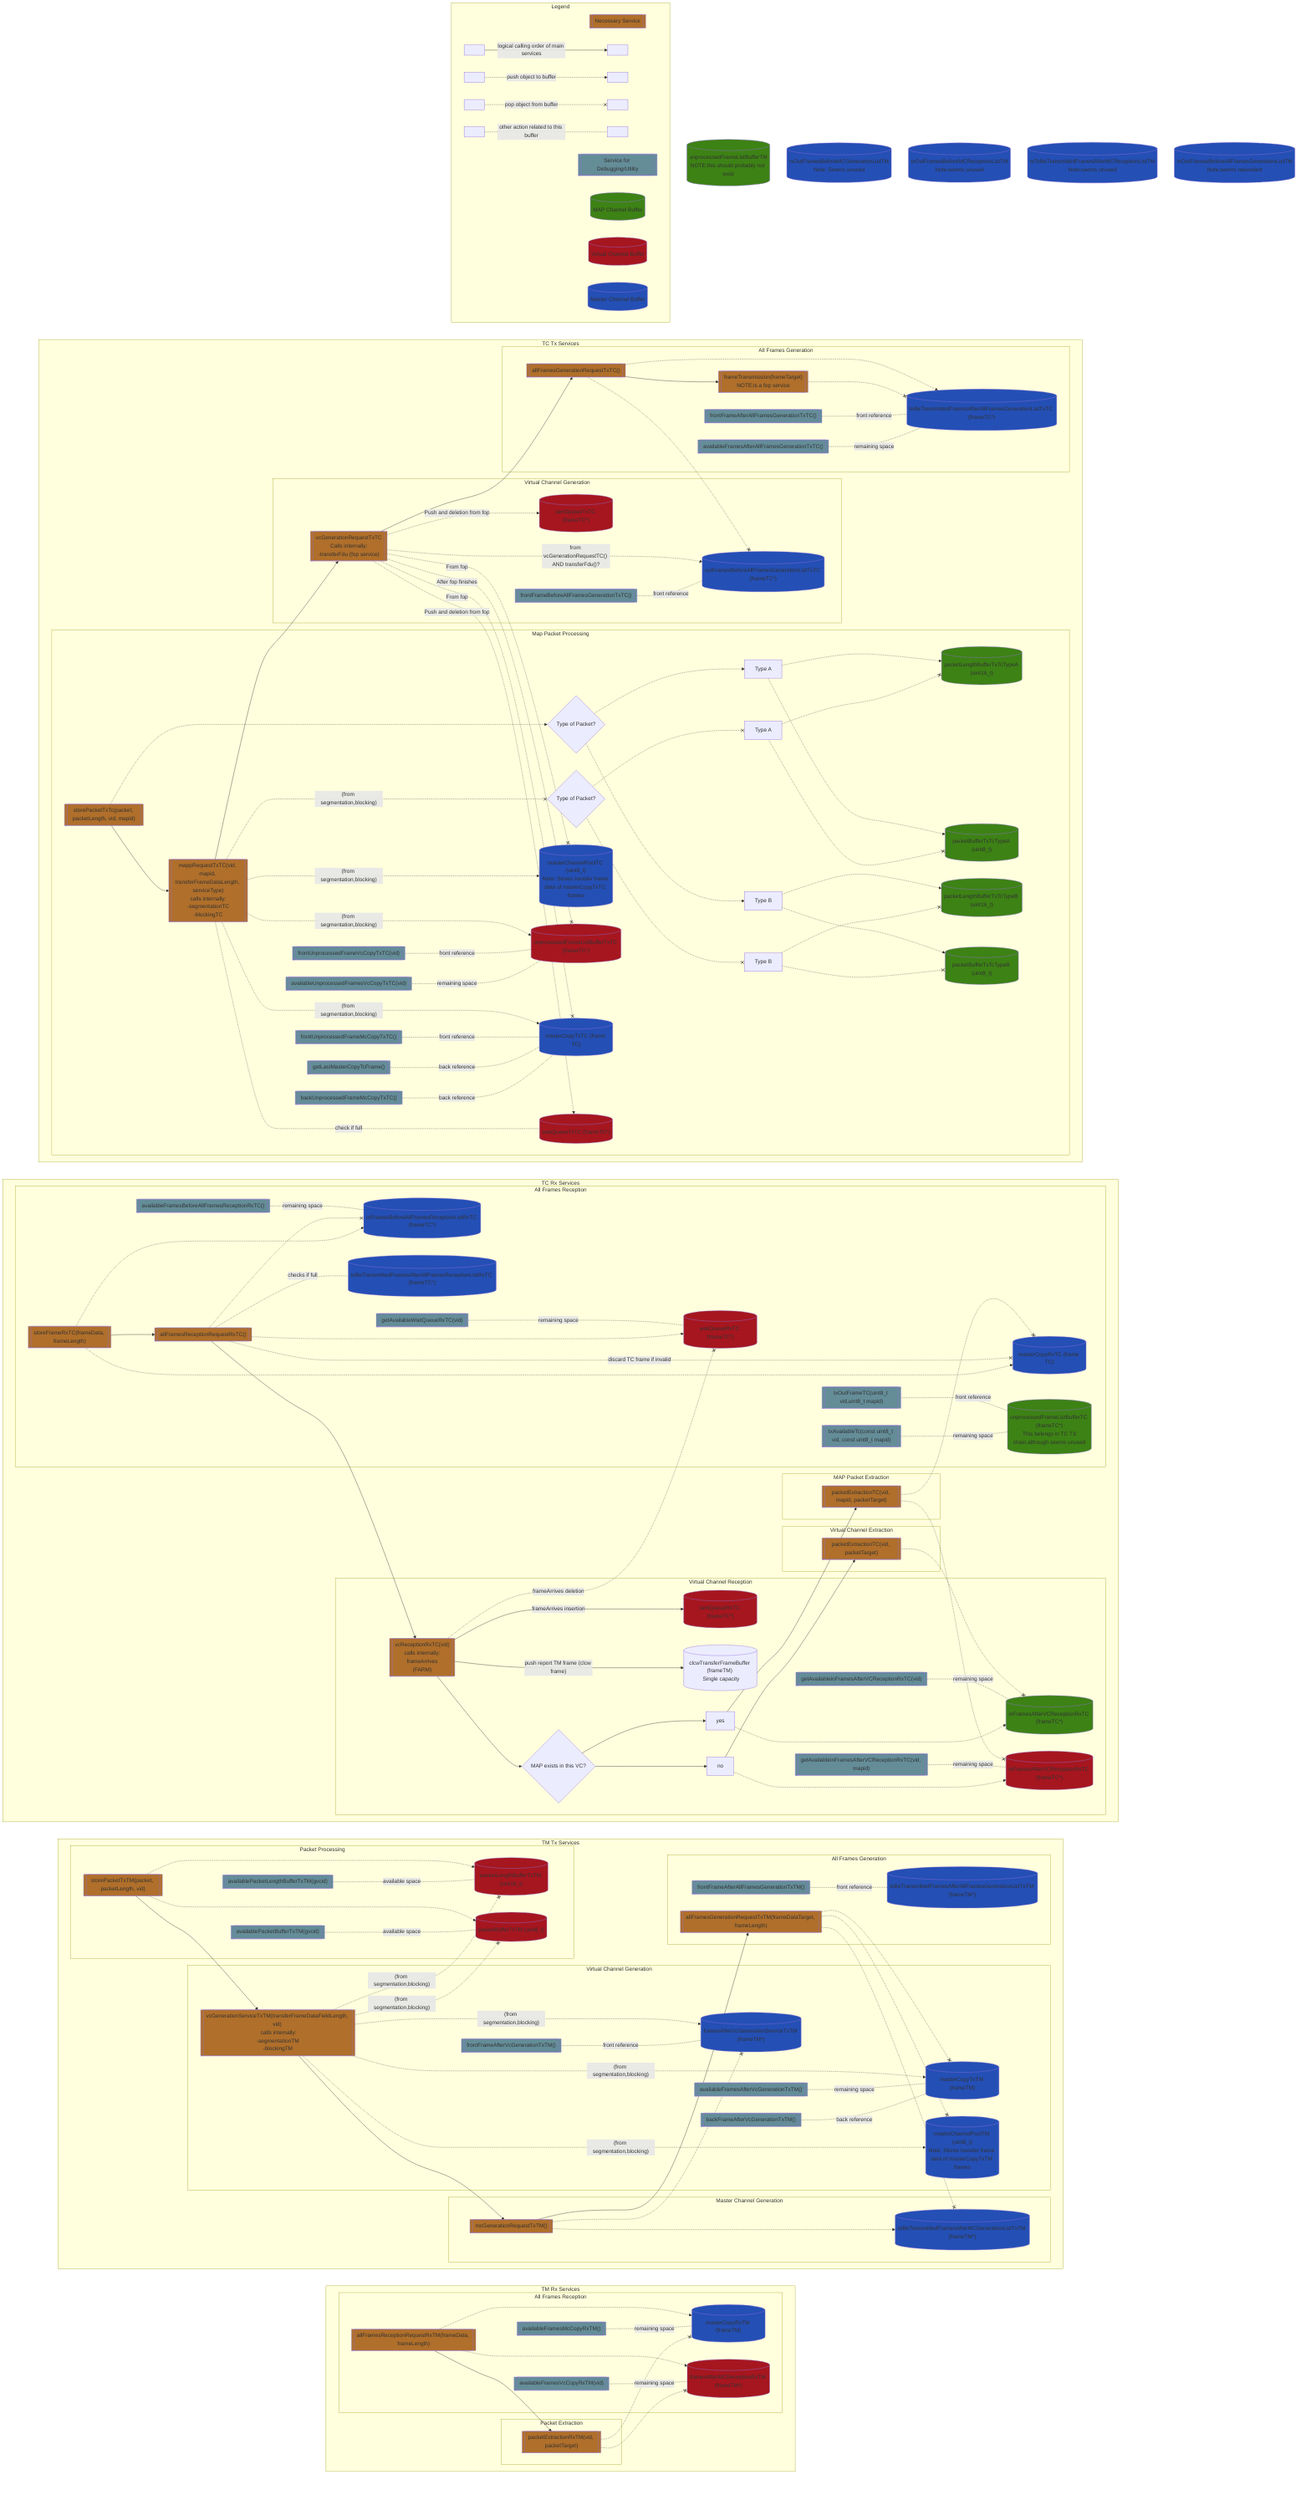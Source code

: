 flowchart TB
    subgraph A["TC Tx Services"]
        subgraph A1 ["Map Packet Processing"]
            A1s1[["storePacketTxTc(packet, packetLength, vid, mapid)"]]
            A1s2[["mappRequestTxTC(vid, mapid, transferFrameDataLength, serviceType)<br>calls internally:<br>-segmentationTC<br>-blockingTC"]]
            A1s3[["frontUnprocessedFrameMcCopyTxTC()"]]
            A1s4[["getLastMasterCopyTcFrame()"]]
            A1s5[["frontUnprocessedFrameVcCopyTxTC(vid)"]]
            A1s6[["backUnprocessedFrameMcCopyTxTC()"]]
            A1s7[["availableUnprocessedFramesVcCopyTxTC(vid)"]]

            A1s1 --> A1s2
            A1s1 -.-> A1r1{"Type of Packet?"}
            A1r1 -.-> A1r2["Type A"] & A1r3["Type B"]
            A1r2 -.-> map4 & map5
            A1r3 -.-> map6 & map7
            A1s2 -..-x|"(from segmentation,blocking)"| A1r4{"Type of Packet?"}
            A1r4 -.-x A1r5["Type A"] & A1r6["Type B"]
            A1r5 -.-x map4 & map5
            A1r6 -.-x map6 & map7
            A1s2 -.->|"(from segmentation,blocking)"| master16
            A1s2 -.->|"(from segmentation,blocking)"| vc7
            A1s2 -.->|"(from segmentation,blocking)"| master12
            A1s2 -.check if full.-vc2
                        A1s3 -.front reference.-master12
            A1s4 -.back reference.-master12
            A1s5 -.front reference.-vc7
            A1s6 -.back reference.-master12
            A1s7 -.remaining space.-vc7
        end

        subgraph A2 ["Virtual Channel Generation"]
            A2s1[["vcGenerationRequestTxTC<br>Calls internally:<br>-transferFdu (fop service)"]]
            A2s2[["frontFrameBeforeAllFramesGenerationTxTC()"]]

            A1s2 --> A2s1
            A2s1 -.->|"Push and deletion from fop"| vc2
            A2s1 -.->|"Push and deletion from fop"| vc4
            A2s1 -.-x|"From fop"| master12
            A2s1 -.-x|"From fop"| master16
            A2s1 -.-x|"After fop finishes"| vc7
            A2s1 -.->|"from vcGenerationRequestTC() AND transferFdu()?"| master1
            A2s2 -.-|"front reference"| master1
        end

        subgraph A3 ["All Frames Generation"]
            A3s1[["allFramesGenerationRequestTxTC()"]]
            A3s2[["frameTransmission(frameTarget)<br>NOTE:is a fop service"]]
            A3s3[["frontFrameAfterAllFramesGenerationTxTC()"]]
            A3s4[["availableFramesAfterAllFramesGenerationTxTC()"]]

            A2s1 --> A3s1 --> A3s2
            A3s1 -.-x master1
            A3s1 -.-> master2
            A3s2 -.-x master2
            A3s3 -.-|"front reference"| master2
            A3s4 -.-|"remaining space"| master2
        end
    end

    subgraph B ["TC Rx Services"]
        subgraph B1["All Frames Reception"]
            B1s1[["storeFrameRxTC(frameData, frameLength)"]]
            B1s2[["allFramesReceptionRequestRxTC()"]]
            B1s4[["txAvailableTc(const uint8_t vid, const uint8_t mapid)"]]
            B1s5[["txOutFrameTC(uint8_t vid,uint8_t mapid)"]]
            B1s6[["availableFramesBeforeAllFramesReceptionRxTC()"]]
            B1s7[["getAvailableWaitQueueRxTC(vid)"]]

            B1s1 -->B1s2
            B1s1 -.->master14 & master9
            B1s2 -..-x|"discard TC frame if invalid"| master14
            B1s2 -.-xmaster9
            B1s2 -.->vc3
            B1s4 -.remaining space.-map1
            B1s5 -.front reference.-map1
            B1s6 -.remaining space.-master9
            B1s2 -.checks if full.-master10
            B1s7 -..-|"remaining space"| vc3
        end

        subgraph B2["Virtual Channel Reception"]
            B2s1[["vcReceptionRxTC(vid)<br>calls internally:<br>frameArrives<br>(FARM)"]]
            B2s2[["getAvailableinFramesAfterVCReceptionRxTC(vid)"]]
            B2s3[["getAvailableinFramesAfterVCReceptionRxTC(vid, mapid)"]]

            B1s2 --> B2s1
            B2s1 --->|"frameArrives insertion"| vc5
            B2s1 --->|"push report TM frame (clcw frame)"| service1
            B2s1 --> B3r1{"MAP exists in this VC?"}
            B3r1 --> B3r2["yes"] & B3r3["no"]
            B3r2 -.-> map3
            B3r3 -.-> vc6
            B2s1 -..-x|"frameArrives deletion"| vc3
            B2s2 -.-|"remaining space"| map3
            B2s3 -.-|"remaining space"| vc6
        end

        subgraph B3["Virtual Channel Extraction"]
            B3s1[["packetExtractionTC(vid, packetTarget)"]]

            B3r3 --> B3s1
            B3s1 -.-x map3
        end

        subgraph B4["MAP Packet Extraction"]
            B4s1[["packetExtractionTC(vid, mapid, packetTarget)"]]

            B3r2 --> B4s1
            B4s1 -.-x vc6
            B4s1 -.-x master14
        end
    end

    subgraph C ["TM Tx Services"]
        subgraph C1["Packet Processing"]
            C1s1[["storePacketTxTM(packet, packetLength, vid)"]]
            C1s2[["availablePacketLengthBufferTxTM(gvcid)"]]
            C1s3[["availablePacketBufferTxTM(gvcid)"]]

            C1s1 -.-> vc8 & vc9
            C1s2 -.-|"available space"| vc8
            C1s3 -.-|"available space"| vc9
        end

        subgraph C2["Virtual Channel Generation"]
            C2s1[["vcGenerationServiceTxTM(transferFrameDataFieldLength, vid) <br> calls internally:<br>-segmentationTM<br>-blockingTM"]]
            C2s2[["availableFramesAfterVcGenerationTxTM()"]]
            C2s3[["backFrameAfterVcGenerationTxTM()"]]
            C2s4[["frontFrameAfterVcGenerationTxTM()"]]
            C1s1 --> C2s1
            C2s1 -.-x|"(from segmentation,blocking)"| vc8 & vc9
            C2s1 -.->|"(from segmentation,blocking)"| master13 & master11 & master17
            C2s2 -.-|"remaining space"| master13
            C2s3 -.-|"back reference"| master13
            C2s4 -.-|"front reference"| master11
        end

        subgraph C3["Master Channel Generation"]
            C3s1[["mcGenerationRequestTxTM()"]]

            C2s1 --> C3s1
            C3s1 -.-> master4
            C3s1 -.-x master11
        end

        subgraph C4["All Frames Generation"]
            C4s1[["allFramesGenerationRequestTxTM(frameDataTarget, frameLength)"]]
            C4s2[["frontFrameAfterAllFramesGenerationTxTM()"]]

            C3s1 --> C4s1
            C4s1 -.-x master4 & master17 & master13
            C4s2 -.-|"front reference"| master8
        end
    end

    subgraph D["TM Rx Services"]
        subgraph D1["All Frames Reception"]
            D1s1[["allFramesReceptionRequestRxTM(frameData, frameLength)"]]
            D1s2[["availableFramesVcCopyRxTM(vid)"]]
            D1s3[["availableFramesMcCopyRxTM()"]]

            D1s1 -.-> master15 & vc1
            D1s2 -.-|remaining space| vc1
            D1s3 -.-|remaining space| master15
        end

        subgraph D2["Packet Extraction"]
            D2s1[["packetExtractionRxTM(vid, packetTarget)"]]
            D1s1 --> D2s1
            D2s1 -.-x master15 & vc1
        end
    end

    subgraph E["Legend"]
        E1[[Necessary Service]]
        E2[[Service for Debugging/Utility]]
        E3[(MAP Channel Buffer)]
        E4[(Virtual Channel Buffer)]
        E5[(Master Channel Buffer)]

        E6[ ] -->|"logical calling order of main services"| E7[ ]
        E8[ ] -.->|"push object to buffer"| E9[ ]
        E10[ ] -.-x|"pop object from buffer"| E11[ ]
        E12[ ] -.-|"other action related to this buffer"| E13[ ]

        style E1 height:0px;
        style E2 height:0px;
        style E3 height:0px;
        style E4 height:0px;
        style E5 height:0px;
    end

    E~~~A~~~B~~~C~~~D

    map1[("unprocessedFrameListBufferTC (frameTC*)<br> This belongs in TC TX chain,although seems unused")]
    map2[("unprocessedFrameListBufferTM<br>NOTE:this should probably not exist")]
    map3[("inFramesAfterVCReceptionRxTC (frameTC*)")]
    map4[("packetLengthBufferTxTcTypeA (uint16_t)")]
    map5[("packetBufferTxTcTypeA (uint8_t)")]
    map6[("packetLengthBufferTxTcTypeB (uint16_t)")]
    map7[("packetBufferTxTcTypeB (uint8_t)")]

    vc1[("framesAfterMCReceptionRxTM (frameTM*)")]
    vc2[("waitQueueTxTC (frameTC*)")]
    vc3[("waitQueueRxTC (frameTC*)")]
    vc4[("sentQueueTxTC (frameTC*)")]
    vc5[("sentQueueRxTC (frameTC*)")]
    vc6[("inFramesAfterVCReceptionRxTC (frameTC*)")]
    vc7[("unprocessedFrameListBufferTxTC (frameTC*)")]
    vc8[("packetLengthBufferTxTM (uint16_t)")]
    vc9[("packetBufferTxTM (uint8_t)")]

    master1[("outFramesBeforeAllFramesGenerationListTxTC (frameTC*)")]
    master2[("toBeTransmittedFramesAfterAllFramesGenerationListTxTC (frameTC*)")]
    master3[("txOutFramesBeforeMCGenerationListTM<br>Note: Seems unused")]
    master4[("toBeTransmittedFramesAfterMCGenerationListTxTM (frameTM*)")]
    master5[("txOutFramesBeforeMCReceptionListTM<br>Note:seems unused")]
    master6[("txToBeTransmittedFramesAfterMCReceptionListTM<br>Note:seems unused")]
    master7[("txOutFramesBeforeAllFramesGenerationListTM<br>Note:seems redundant")]
    master8[("toBeTransmittedFramesAfterAllFramesGenerationListTxTM (frameTM*)")]
    master9[("inFramesBeforeAllFramesReceptionListRxTC (frameTC*)")]
    master10[("toBeTransmittedFramesAfterAllFramesReceptionListRxTC (frameTC*)")]
    master11[("framesAfterVcGenerationServiceTxTM (frameTM*)")]
    master12[("masterCopyTxTC (frame TC)")]
    master13[("masterCopyTxTM (frameTM)")]
    master14[("masterCopyRxTC (frame TC)")]
    master15[("masterCopyRxTM (frameTM)")]
    master16[("masterChannelPoolTC (uint8_t)<br>Note: Stores transfer frame data of masterCopyTxTC frames")]
    master17[("masterChannelPoolTM (uint8_t)<br>Note: Stores transfer frame data of masterCopyTxTM frames")]

    service1[("clcwTransferFrameBuffer (frameTM) <br> Single capacity")]

    classDef map_channel_buffer fill:#3d8215;
    classDef virtual_channel_buffer fill:#a6161f;
    classDef master_channel_buffer fill:#244fb5;
    classDef main_services fill:#B06F2A;
    classDef utility_services fill:#648D98;

    class map1,map2,map3,map4,map5,map6,map7,E3 map_channel_buffer;
    class vc1,vc2,vc3,vc4,vc5,vc6,vc7,vc8,vc9,E4 virtual_channel_buffer;
    class master1,master2,master3,master4,master5,master6,master7,master8,master9,master10,master11,master12,master13,master14,master15,master16,master17,E5 master_channel_buffer
    class A1s1,A1s2,A2s1,A3s1,A3s2,B1s1,B1s2,B2s1,B3s1,B4s1,C1s1,C2s1,C3s1,C4s1,D1s1,D2s1,E1 main_services;
    class A1s3,A1s4,A1s5,A1s6,A1s7,A2s2,A3s3,A3s4,B1s4,B1s5,B1s6,B1s7,B2s2,B2s3,C1s2,C1s3,C2s2,C2s3,C2s4,C4s2,D1s2,D1s3,E2 utility_services;